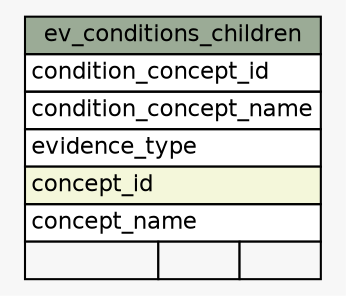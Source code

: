 // dot 2.38.0 on Linux 3.16.0-38-generic
// SchemaSpy rev 590
digraph "ev_conditions_children" {
  graph [
    rankdir="RL"
    bgcolor="#f7f7f7"
    nodesep="0.18"
    ranksep="0.46"
    fontname="Helvetica"
    fontsize="11"
  ];
  node [
    fontname="Helvetica"
    fontsize="11"
    shape="plaintext"
  ];
  edge [
    arrowsize="0.8"
  ];
  "ev_conditions_children" [
    label=<
    <TABLE BORDER="0" CELLBORDER="1" CELLSPACING="0" BGCOLOR="#ffffff">
      <TR><TD COLSPAN="3" BGCOLOR="#9bab96" ALIGN="CENTER">ev_conditions_children</TD></TR>
      <TR><TD PORT="condition_concept_id" COLSPAN="3" ALIGN="LEFT">condition_concept_id</TD></TR>
      <TR><TD PORT="condition_concept_name" COLSPAN="3" ALIGN="LEFT">condition_concept_name</TD></TR>
      <TR><TD PORT="evidence_type" COLSPAN="3" ALIGN="LEFT">evidence_type</TD></TR>
      <TR><TD PORT="concept_id" COLSPAN="3" BGCOLOR="#f4f7da" ALIGN="LEFT">concept_id</TD></TR>
      <TR><TD PORT="concept_name" COLSPAN="3" ALIGN="LEFT">concept_name</TD></TR>
      <TR><TD ALIGN="LEFT" BGCOLOR="#f7f7f7">  </TD><TD ALIGN="RIGHT" BGCOLOR="#f7f7f7">  </TD><TD ALIGN="RIGHT" BGCOLOR="#f7f7f7">  </TD></TR>
    </TABLE>>
    URL="tables/ev_conditions_children.html"
    tooltip="ev_conditions_children"
  ];
}

